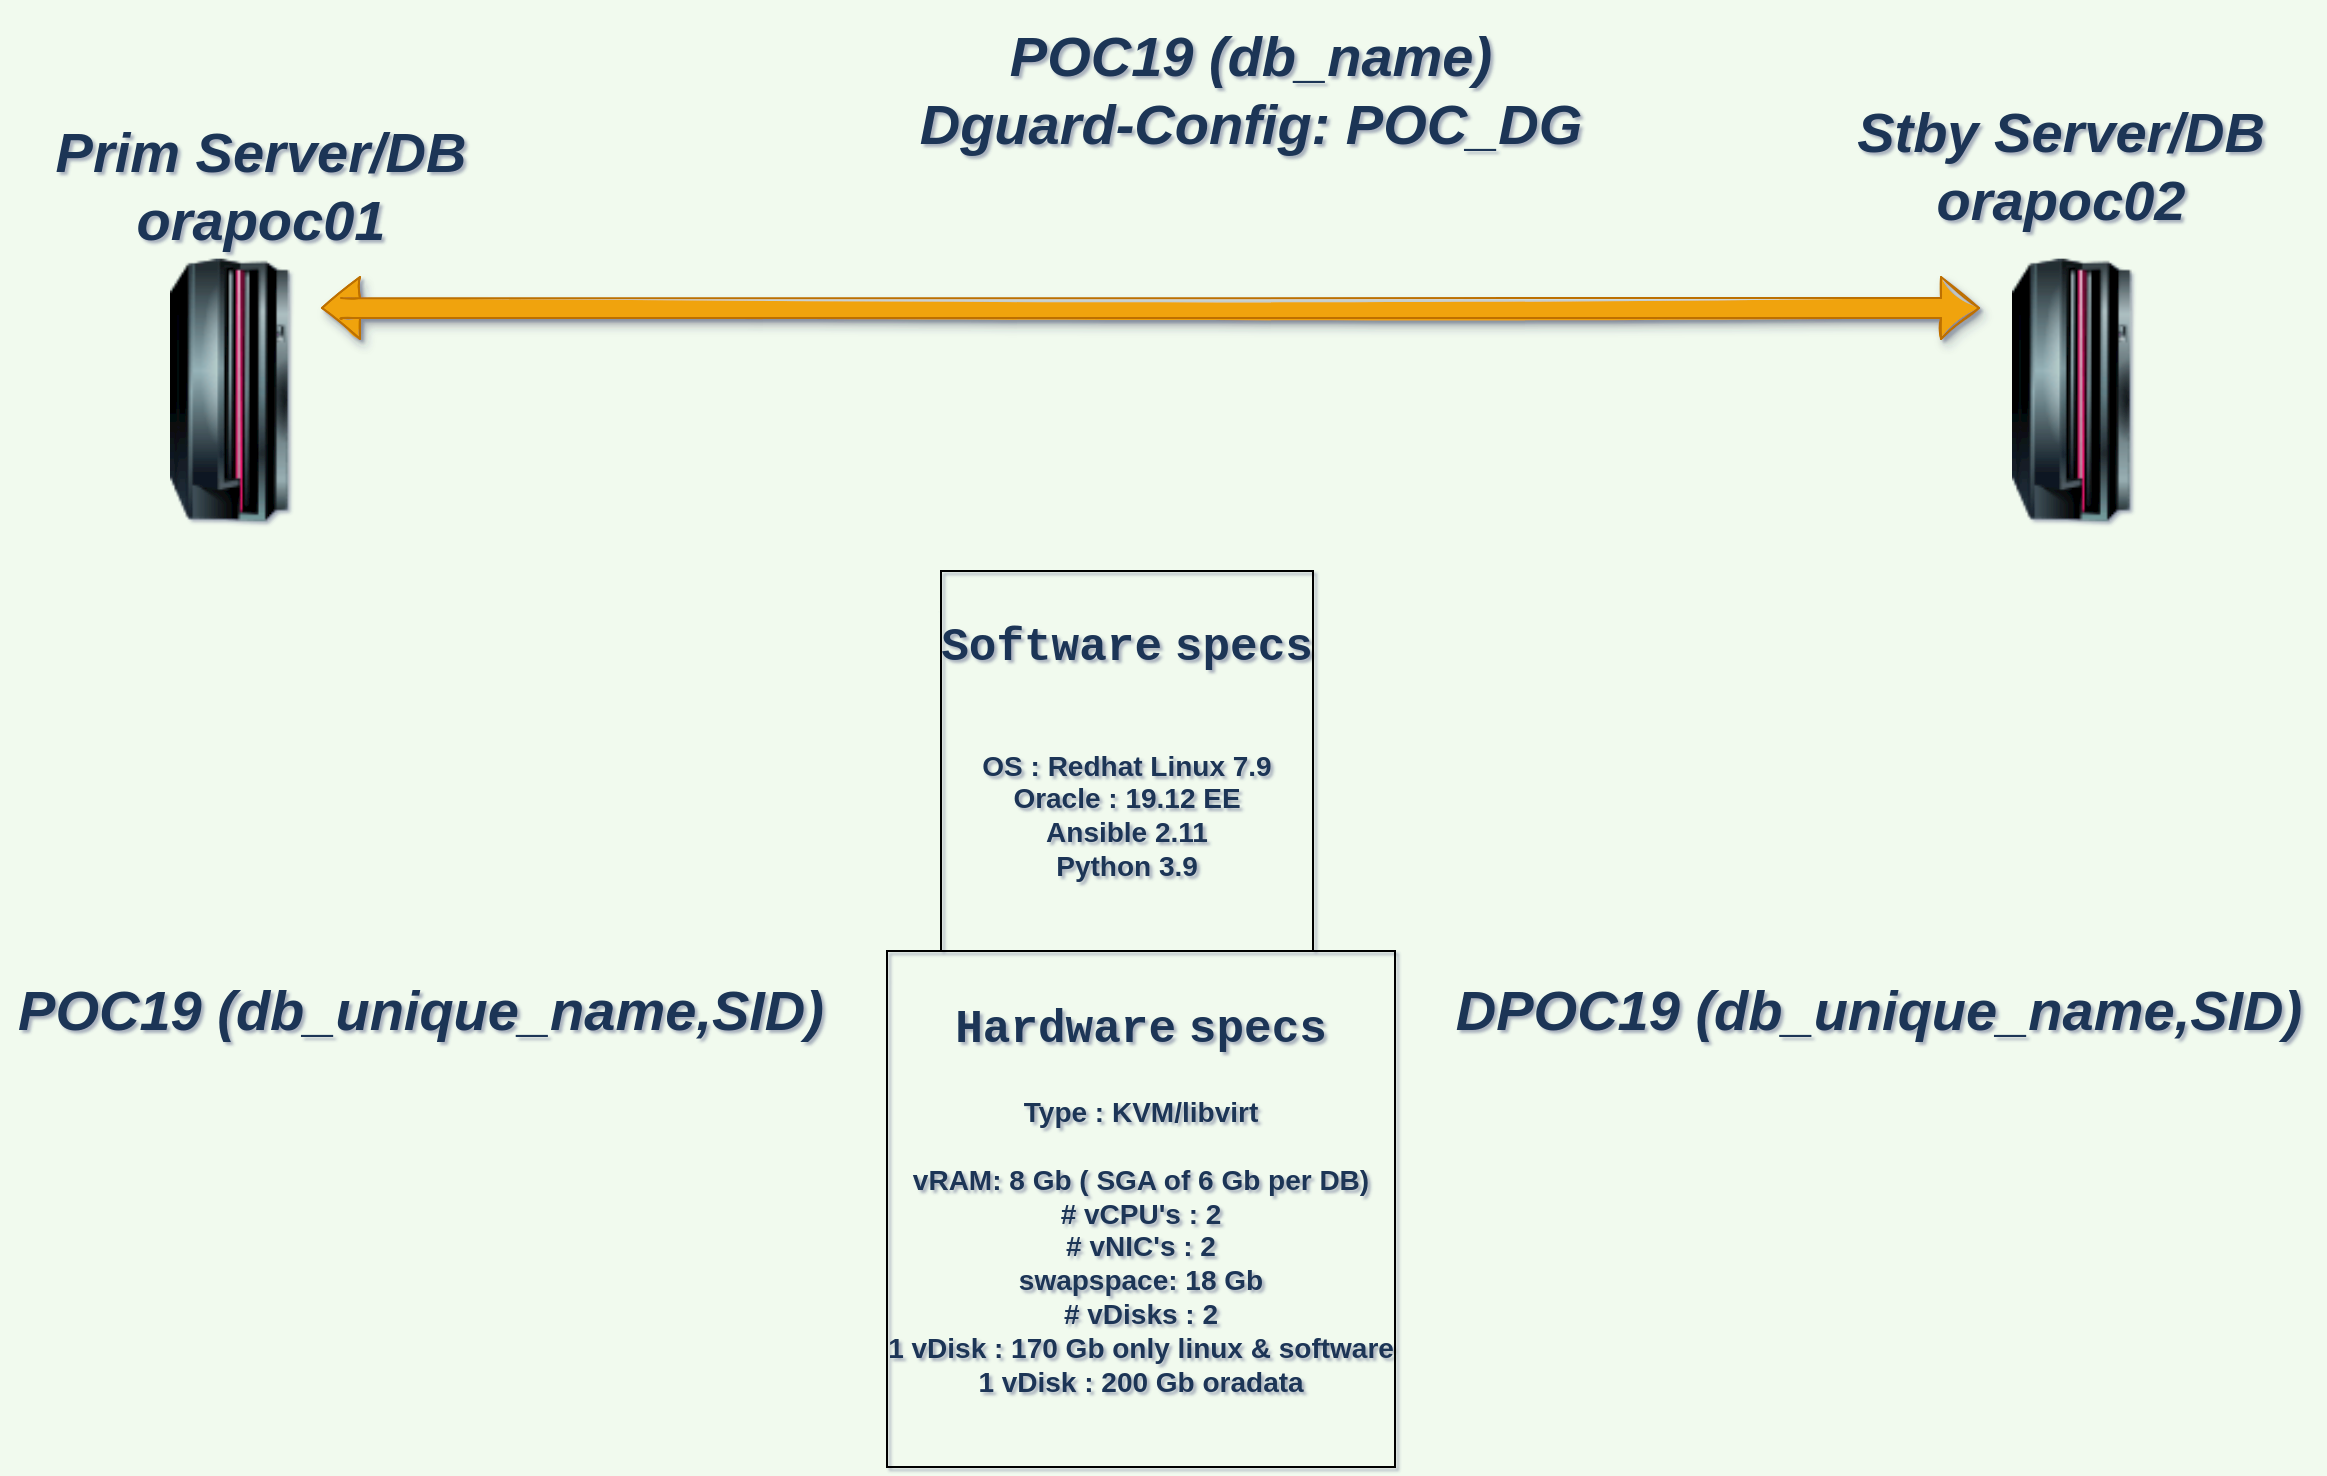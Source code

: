 <mxfile version="14.9.3" type="github">
  <diagram name="Page-1" id="55a83fd1-7818-8e21-69c5-c3457e3827bb">
    <mxGraphModel dx="1422" dy="885" grid="1" gridSize="10" guides="1" tooltips="1" connect="0" arrows="1" fold="1" page="1" pageScale="1" pageWidth="1169" pageHeight="827" background="#F1FAEE" math="0" shadow="1">
      <root>
        <mxCell id="0" />
        <mxCell id="1" parent="0" />
        <mxCell id="eqkKP_CpMsjsfQWl-JKb-6" value="" style="image;html=1;image=img/lib/clip_art/computers/Mainframe_128x128.png;rounded=1;sketch=1;labelBackgroundColor=#F1FAEE;fillColor=#A8DADC;strokeColor=#457B9D;fontColor=#1D3557;" parent="1" vertex="1">
          <mxGeometry x="95" y="135" width="60" height="140" as="geometry" />
        </mxCell>
        <mxCell id="eqkKP_CpMsjsfQWl-JKb-8" value="" style="image;html=1;image=img/lib/clip_art/computers/Mainframe_128x128.png;verticalAlign=top;rounded=1;sketch=1;labelBackgroundColor=#F1FAEE;fillColor=#A8DADC;strokeColor=#457B9D;fontColor=#1D3557;autosize=1;collapsible=0;metaEdit=1;resizeWidth=1;resizeHeight=1;snapToPoint=1;fixDash=1;comic=1;backgroundOutline=1;" parent="1" vertex="1">
          <mxGeometry x="1016" y="130" width="60" height="150" as="geometry" />
        </mxCell>
        <mxCell id="eqkKP_CpMsjsfQWl-JKb-9" value="&lt;div&gt;&lt;i&gt;&lt;font style=&quot;font-size: 28px&quot;&gt;&lt;b&gt;POC19 (db_name)&lt;br&gt;&lt;/b&gt;&lt;/font&gt;&lt;/i&gt;&lt;/div&gt;&lt;div&gt;&lt;i&gt;&lt;font style=&quot;font-size: 28px&quot;&gt;&lt;b&gt;Dguard-Config: POC_DG&lt;br&gt;&lt;/b&gt;&lt;/font&gt;&lt;/i&gt;&lt;/div&gt;" style="text;html=1;resizable=0;autosize=1;align=center;verticalAlign=middle;points=[];fillColor=none;strokeColor=none;rounded=1;sketch=1;fontColor=#1D3557;" parent="1" vertex="1">
          <mxGeometry x="460" y="30" width="350" height="50" as="geometry" />
        </mxCell>
        <mxCell id="eqkKP_CpMsjsfQWl-JKb-10" value="&lt;i&gt;&lt;font style=&quot;font-size: 28px&quot;&gt;&lt;b&gt;POC19 (db_unique_name,SID)&lt;/b&gt;&lt;/font&gt;&lt;/i&gt;" style="text;html=1;resizable=0;autosize=1;align=center;verticalAlign=middle;points=[];fillColor=none;strokeColor=none;rounded=1;sketch=1;fontColor=#1D3557;" parent="1" vertex="1">
          <mxGeometry x="10" y="500" width="420" height="30" as="geometry" />
        </mxCell>
        <mxCell id="eqkKP_CpMsjsfQWl-JKb-13" value="&lt;div&gt;&lt;i&gt;&lt;font style=&quot;font-size: 28px&quot;&gt;&lt;b&gt;Prim Server/DB&lt;br&gt;&lt;/b&gt;&lt;/font&gt;&lt;/i&gt;&lt;/div&gt;&lt;div&gt;&lt;i&gt;&lt;font style=&quot;font-size: 28px&quot;&gt;&lt;b&gt;orapoc01&lt;/b&gt;&lt;/font&gt;&lt;/i&gt;&lt;/div&gt;" style="text;html=1;resizable=0;autosize=1;align=center;verticalAlign=middle;points=[];fillColor=none;strokeColor=none;spacing=-13;spacingTop=-5;rounded=1;sketch=1;fontColor=#1D3557;" parent="1" vertex="1">
          <mxGeometry x="30" y="80" width="220" height="50" as="geometry" />
        </mxCell>
        <mxCell id="eqkKP_CpMsjsfQWl-JKb-15" value="&lt;i&gt;&lt;font style=&quot;font-size: 28px&quot;&gt;&lt;b&gt;DPOC19 (db_unique_name,SID)&lt;/b&gt;&lt;/font&gt;&lt;/i&gt;" style="text;html=1;resizable=0;autosize=1;align=center;verticalAlign=middle;points=[];fillColor=none;strokeColor=none;rounded=1;sketch=1;fontColor=#1D3557;" parent="1" vertex="1">
          <mxGeometry x="729" y="500" width="440" height="30" as="geometry" />
        </mxCell>
        <mxCell id="eqkKP_CpMsjsfQWl-JKb-16" value="&lt;div style=&quot;font-size: 14px&quot;&gt;&lt;h1&gt;&lt;font style=&quot;font-size: 14px&quot; face=&quot;Courier New&quot;&gt;&lt;span style=&quot;font-size: 14px&quot;&gt;&lt;/span&gt;&lt;/font&gt;&lt;font style=&quot;font-size: 23px&quot;&gt;&lt;span&gt;&lt;font face=&quot;Courier New&quot;&gt;Software&lt;/font&gt; &lt;font style=&quot;font-size: 23px&quot; face=&quot;Courier New&quot;&gt;specs&lt;/font&gt;&lt;br&gt;&lt;/span&gt;&lt;/font&gt;&lt;/h1&gt;&lt;/div&gt;&lt;div style=&quot;font-size: 14px&quot;&gt;&lt;br&gt;&lt;font style=&quot;font-size: 14px&quot;&gt;&lt;span style=&quot;font-size: 14px&quot;&gt;&lt;font style=&quot;font-size: 14px&quot;&gt;&lt;span style=&quot;font-size: 14px&quot;&gt;OS : Redhat Linux 7.9&lt;/span&gt;&lt;/font&gt;&lt;/span&gt;&lt;/font&gt;&lt;/div&gt;&lt;div style=&quot;font-size: 14px&quot;&gt;&lt;font style=&quot;font-size: 14px&quot;&gt;&lt;span style=&quot;font-size: 14px&quot;&gt;Oracle : 19.12 EE&lt;br&gt;&lt;/span&gt;&lt;/font&gt;&lt;/div&gt;&lt;div style=&quot;font-size: 14px&quot;&gt;&lt;font style=&quot;font-size: 14px&quot;&gt;&lt;span style=&quot;font-size: 14px&quot;&gt;Ansible 2.11&lt;/span&gt;&lt;/font&gt;&lt;/div&gt;&lt;div style=&quot;font-size: 14px&quot;&gt;&lt;font style=&quot;font-size: 14px&quot;&gt;&lt;span style=&quot;font-size: 14px&quot;&gt;Python 3.9&lt;/span&gt;&lt;/font&gt;&lt;/div&gt;&lt;div style=&quot;font-size: 14px&quot;&gt;&lt;font style=&quot;font-size: 14px&quot;&gt;&lt;span style=&quot;font-size: 14px&quot;&gt;&lt;br style=&quot;font-size: 14px&quot;&gt;&lt;/span&gt;&lt;/font&gt;&lt;/div&gt;&lt;div style=&quot;font-size: 14px&quot;&gt;&lt;font style=&quot;font-size: 14px&quot;&gt;&lt;span style=&quot;font-size: 14px&quot;&gt;&lt;br style=&quot;font-size: 14px&quot;&gt;&lt;/span&gt;&lt;/font&gt;&lt;/div&gt;" style="text;html=1;resizable=1;autosize=1;align=center;verticalAlign=middle;points=[];fontSize=14;fontStyle=1;labelBorderColor=#000000;spacingTop=0;spacingLeft=0;spacingBottom=0;spacingRight=0;fillColor=#A8DADC;strokeWidth=0;rounded=1;sketch=1;fontColor=#1D3557;" parent="1" vertex="1">
          <mxGeometry x="473" y="310" width="200" height="160" as="geometry" />
        </mxCell>
        <mxCell id="eqkKP_CpMsjsfQWl-JKb-18" value="&lt;div style=&quot;font-size: 14px&quot;&gt;&lt;font style=&quot;font-size: 14px&quot;&gt;&lt;span style=&quot;font-size: 14px&quot;&gt;&lt;/span&gt;&lt;/font&gt;&lt;h1&gt;&lt;font style=&quot;font-size: 23px&quot;&gt;&lt;span&gt;&lt;font style=&quot;font-size: 23px&quot; face=&quot;Courier New&quot;&gt;Hardware&lt;/font&gt; &lt;font style=&quot;font-size: 23px&quot; face=&quot;Courier New&quot;&gt;specs&lt;/font&gt;&lt;br&gt;&lt;/span&gt;&lt;/font&gt;&lt;/h1&gt;&lt;/div&gt;&lt;div style=&quot;font-size: 14px&quot;&gt;&lt;font style=&quot;font-size: 14px&quot;&gt;&lt;span style=&quot;font-size: 14px&quot;&gt;Type : KVM/libvirt&lt;br style=&quot;font-size: 14px&quot;&gt;&lt;/span&gt;&lt;/font&gt;&lt;/div&gt;&lt;div style=&quot;font-size: 14px&quot;&gt;&lt;font style=&quot;font-size: 14px&quot;&gt;&lt;span style=&quot;font-size: 14px&quot;&gt;&lt;br&gt;&lt;/span&gt;&lt;/font&gt;&lt;/div&gt;&lt;div style=&quot;font-size: 14px&quot;&gt;&lt;font style=&quot;font-size: 14px&quot;&gt;&lt;span style=&quot;font-size: 14px&quot;&gt;vRAM: 8 Gb ( SGA of 6 Gb per DB)&lt;/span&gt;&lt;/font&gt;&lt;/div&gt;&lt;div style=&quot;font-size: 14px&quot;&gt;&lt;font style=&quot;font-size: 14px&quot;&gt;&lt;span style=&quot;font-size: 14px&quot;&gt;# vCPU&#39;s : 2 &lt;br style=&quot;font-size: 14px&quot;&gt;&lt;/span&gt;&lt;/font&gt;&lt;/div&gt;&lt;div style=&quot;font-size: 14px&quot;&gt;&lt;font style=&quot;font-size: 14px&quot;&gt;&lt;span style=&quot;font-size: 14px&quot;&gt;# vNIC&#39;s : 2&lt;/span&gt;&lt;/font&gt;&lt;/div&gt;&lt;div style=&quot;font-size: 14px&quot;&gt;&lt;font style=&quot;font-size: 14px&quot;&gt;&lt;span style=&quot;font-size: 14px&quot;&gt;swapspace: 18 Gb&lt;/span&gt;&lt;/font&gt;&lt;/div&gt;&lt;div style=&quot;font-size: 14px&quot;&gt;&lt;font style=&quot;font-size: 14px&quot;&gt;&lt;span style=&quot;font-size: 14px&quot;&gt;# vDisks : 2&lt;/span&gt;&lt;/font&gt;&lt;/div&gt;&lt;div style=&quot;font-size: 14px&quot;&gt;&lt;font style=&quot;font-size: 14px&quot;&gt;&lt;span style=&quot;font-size: 14px&quot;&gt;1 vDisk : 170 Gb only linux &amp;amp; software&lt;/span&gt;&lt;/font&gt;&lt;/div&gt;&lt;div style=&quot;font-size: 14px&quot;&gt;&lt;font style=&quot;font-size: 14px&quot;&gt;&lt;span style=&quot;font-size: 14px&quot;&gt;1 vDisk : 200 Gb oradata&lt;br style=&quot;font-size: 14px&quot;&gt;&lt;/span&gt;&lt;/font&gt;&lt;/div&gt;&lt;div style=&quot;font-size: 14px&quot;&gt;&lt;font style=&quot;font-size: 14px&quot;&gt;&lt;span style=&quot;font-size: 14px&quot;&gt;&lt;br style=&quot;font-size: 14px&quot;&gt;&lt;br&gt;&lt;/span&gt;&lt;/font&gt;&lt;/div&gt;" style="text;html=1;resizable=1;autosize=1;align=center;verticalAlign=middle;points=[];fontSize=14;fontStyle=1;labelBorderColor=#000000;spacingTop=0;spacingLeft=2;spacingBottom=2;spacingRight=2;fillColor=#A8DADC;strokeWidth=0;rounded=1;sketch=1;fontColor=#1D3557;" parent="1" vertex="1">
          <mxGeometry x="445" y="489.7" width="270" height="250" as="geometry" />
        </mxCell>
        <mxCell id="Vr78el9g581zdgaqEghk-1" value="" style="shape=image;imageAspect=0;aspect=fixed;verticalLabelPosition=bottom;verticalAlign=top;image=https://encrypted-tbn0.gstatic.com/images?q=tbn:ANd9GcR4Au2oyudwdEIT94wczkcbLpBxuvVUI2JXrm-cNSRRXYwc92XT4T4OE9gX1z1593e1oGM&amp;usqp=CAU;rounded=1;sketch=1;fillColor=#A8DADC;strokeColor=#457B9D;fontColor=#1D3557;" vertex="1" parent="1">
          <mxGeometry x="79.5" y="351" width="91" height="125.3" as="geometry" />
        </mxCell>
        <mxCell id="Vr78el9g581zdgaqEghk-3" value="" style="shape=image;imageAspect=0;aspect=fixed;verticalLabelPosition=bottom;verticalAlign=top;image=https://encrypted-tbn0.gstatic.com/images?q=tbn:ANd9GcR4Au2oyudwdEIT94wczkcbLpBxuvVUI2JXrm-cNSRRXYwc92XT4T4OE9gX1z1593e1oGM&amp;usqp=CAU;rounded=1;sketch=1;fillColor=#A8DADC;strokeColor=#457B9D;fontColor=#1D3557;" vertex="1" parent="1">
          <mxGeometry x="1001.5" y="351" width="91" height="125.3" as="geometry" />
        </mxCell>
        <mxCell id="Vr78el9g581zdgaqEghk-4" value="" style="shape=image;imageAspect=0;aspect=fixed;verticalLabelPosition=bottom;verticalAlign=top;image=https://encrypted-tbn0.gstatic.com/images?q=tbn:ANd9GcRTwvwgi8j3NoH9LSnV5ozfkyOCeSaYYCH_txHquT2JBYzk8MVsB-MxDces8mvN4pLw_dY&amp;usqp=CAU;rounded=1;sketch=1;fillColor=#A8DADC;strokeColor=#457B9D;fontColor=#1D3557;" vertex="1" parent="1">
          <mxGeometry x="72" y="10.0" width="106" height="47.32" as="geometry" />
        </mxCell>
        <mxCell id="Vr78el9g581zdgaqEghk-5" value="&lt;div&gt;&lt;i&gt;&lt;font style=&quot;font-size: 28px&quot;&gt;&lt;b&gt;Stby Server/DB&lt;br&gt;&lt;/b&gt;&lt;/font&gt;&lt;/i&gt;&lt;/div&gt;&lt;div&gt;&lt;i&gt;&lt;font style=&quot;font-size: 28px&quot;&gt;&lt;b&gt;orapoc02&lt;/b&gt;&lt;/font&gt;&lt;/i&gt;&lt;/div&gt;" style="text;html=1;resizable=0;autosize=1;align=center;verticalAlign=middle;points=[];fillColor=none;strokeColor=none;spacing=-13;spacingTop=-5;rounded=1;sketch=1;fontColor=#1D3557;" vertex="1" parent="1">
          <mxGeometry x="945" y="85" width="190" height="20" as="geometry" />
        </mxCell>
        <mxCell id="Vr78el9g581zdgaqEghk-6" value="" style="shape=image;imageAspect=0;aspect=fixed;verticalLabelPosition=bottom;verticalAlign=top;image=https://encrypted-tbn0.gstatic.com/images?q=tbn:ANd9GcRTwvwgi8j3NoH9LSnV5ozfkyOCeSaYYCH_txHquT2JBYzk8MVsB-MxDces8mvN4pLw_dY&amp;usqp=CAU;rounded=1;sketch=1;fillColor=#A8DADC;strokeColor=#457B9D;fontColor=#1D3557;" vertex="1" parent="1">
          <mxGeometry x="994" y="10.0" width="106" height="47.32" as="geometry" />
        </mxCell>
        <mxCell id="Vr78el9g581zdgaqEghk-11" value="" style="endArrow=classic;startArrow=block;html=1;fontColor=#1D3557;fillColor=#f0a30a;startFill=1;shape=flexArrow;rounded=1;snapToPoint=1;fixDash=1;comic=1;backgroundOutline=1;metaEdit=1;labelBorderColor=#1A1A1A;fontStyle=0;sketch=1;shadow=1;disableMultiStroke=1;disableMultiStrokeFill=1;orthogonal=0;orthogonalLoop=0;ignoreEdge=0;flowAnimation=1;fillStyle=solid;strokeColor=#BD7000;" edge="1" parent="1">
          <mxGeometry width="50" height="50" relative="1" as="geometry">
            <mxPoint x="170.5" y="164" as="sourcePoint" />
            <mxPoint x="1000" y="164" as="targetPoint" />
            <Array as="points">
              <mxPoint x="170.5" y="164" />
              <mxPoint x="180.5" y="164" />
            </Array>
          </mxGeometry>
        </mxCell>
      </root>
    </mxGraphModel>
  </diagram>
</mxfile>
